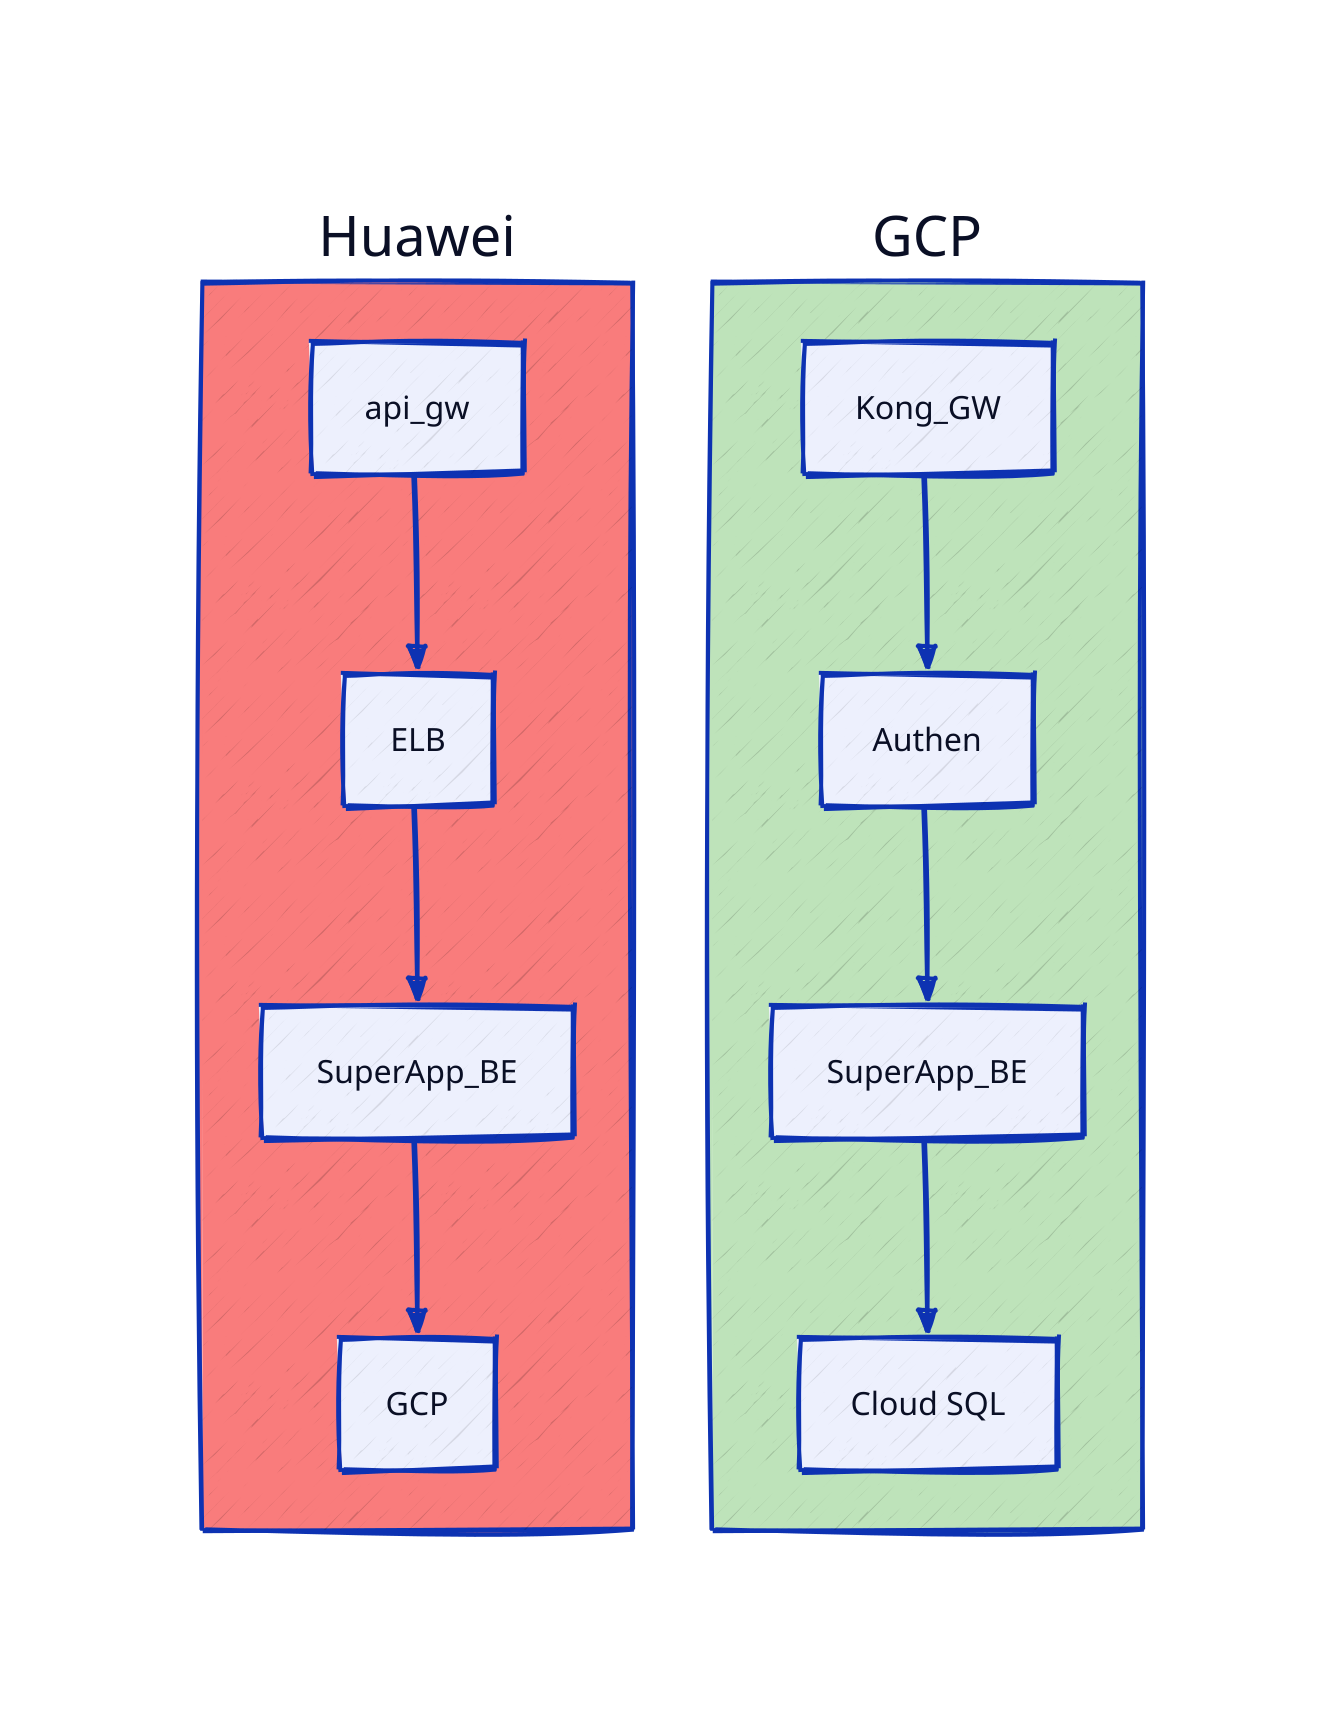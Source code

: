 vars: {
  d2-config: {
    sketch: true
  }
}

Huawei: {
  style: {
    fill: "#f97c7c"
    border-radius: 5
  }
  api_gw -> ELB
  ELB -> SuperApp_BE
  SuperApp_BE -> GCP
}
GCP: {
  style: {
    fill: "#BEE3BA"
    border-radius: 5
  }
  Kong_GW -> Authen
  Authen -> SuperApp_BE
  SuperApp_BE -> Cloud SQL
}
